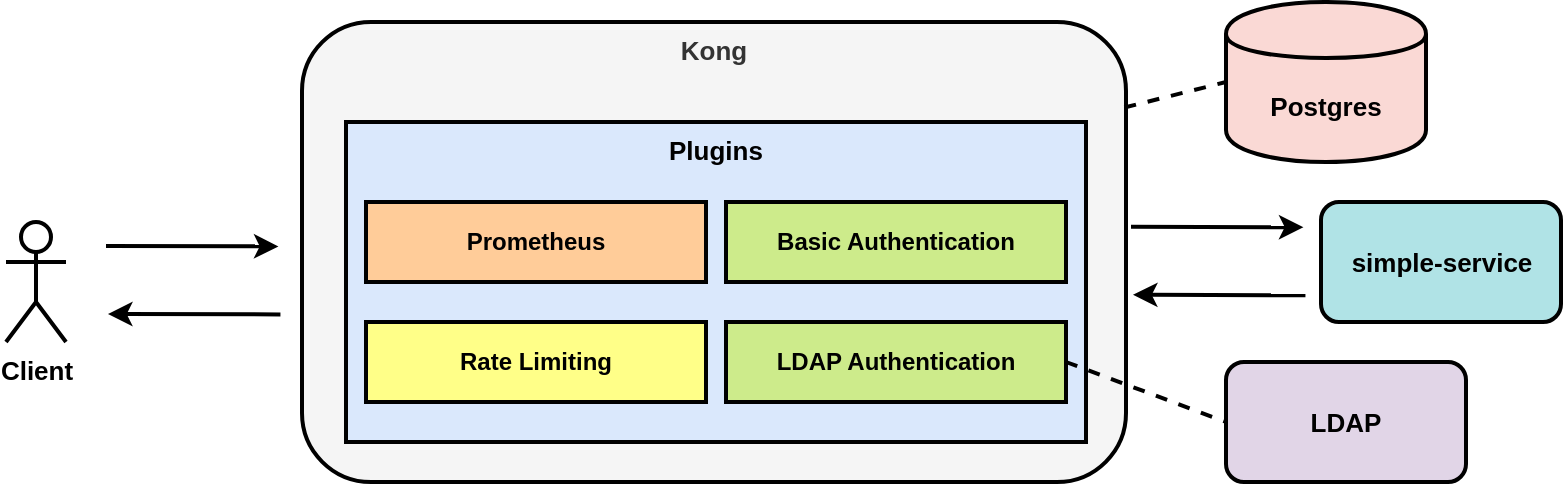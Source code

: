 <mxfile version="20.4.0" type="device"><diagram id="ZU-MeTv5s00fmjheHYk7" name="Page-1"><mxGraphModel dx="946" dy="625" grid="1" gridSize="10" guides="1" tooltips="1" connect="1" arrows="1" fold="1" page="1" pageScale="1" pageWidth="850" pageHeight="1100" math="0" shadow="0"><root><mxCell id="0"/><mxCell id="1" parent="0"/><mxCell id="IJrA8FHEk4qvtggIFpCk-1" value="&lt;b&gt;&lt;font style=&quot;font-size: 13px&quot;&gt;Client&lt;/font&gt;&lt;/b&gt;" style="shape=umlActor;verticalLabelPosition=bottom;labelBackgroundColor=#ffffff;verticalAlign=top;html=1;outlineConnect=0;strokeWidth=2;" parent="1" vertex="1"><mxGeometry x="40" y="120" width="30" height="60" as="geometry"/></mxCell><mxCell id="IJrA8FHEk4qvtggIFpCk-7" value="&lt;b&gt;&lt;font style=&quot;font-size: 13px&quot;&gt;simple-service&lt;/font&gt;&lt;/b&gt;" style="rounded=1;whiteSpace=wrap;html=1;fillColor=#b0e3e6;strokeWidth=2;" parent="1" vertex="1"><mxGeometry x="697.5" y="110" width="120" height="60" as="geometry"/></mxCell><mxCell id="IJrA8FHEk4qvtggIFpCk-8" value="&lt;b&gt;&lt;font style=&quot;font-size: 13px&quot;&gt;LDAP&lt;/font&gt;&lt;/b&gt;" style="rounded=1;whiteSpace=wrap;html=1;fillColor=#e1d5e7;strokeWidth=2;" parent="1" vertex="1"><mxGeometry x="650" y="190" width="120" height="60" as="geometry"/></mxCell><mxCell id="IJrA8FHEk4qvtggIFpCk-9" value="" style="endArrow=classic;html=1;entryX=-0.018;entryY=0.324;entryDx=0;entryDy=0;entryPerimeter=0;strokeWidth=2;" parent="1" edge="1"><mxGeometry width="50" height="50" relative="1" as="geometry"><mxPoint x="90" y="132" as="sourcePoint"/><mxPoint x="176.22" y="132.2" as="targetPoint"/></mxGeometry></mxCell><mxCell id="IJrA8FHEk4qvtggIFpCk-11" value="" style="endArrow=none;html=1;entryX=-0.018;entryY=0.324;entryDx=0;entryDy=0;entryPerimeter=0;startArrow=classic;startFill=1;endFill=0;strokeWidth=2;" parent="1" edge="1"><mxGeometry width="50" height="50" relative="1" as="geometry"><mxPoint x="91" y="166.0" as="sourcePoint"/><mxPoint x="177.22" y="166.2" as="targetPoint"/></mxGeometry></mxCell><mxCell id="IJrA8FHEk4qvtggIFpCk-12" value="&lt;b&gt;&lt;font style=&quot;font-size: 13px&quot;&gt;Kong&lt;/font&gt;&lt;/b&gt;" style="rounded=1;whiteSpace=wrap;html=1;verticalAlign=top;fillColor=#f5f5f5;fontColor=#333333;strokeWidth=2;" parent="1" vertex="1"><mxGeometry x="188" y="20" width="412" height="230" as="geometry"/></mxCell><mxCell id="IJrA8FHEk4qvtggIFpCk-13" value="Plugins" style="rounded=0;whiteSpace=wrap;html=1;verticalAlign=top;fillColor=#dae8fc;fontStyle=1;fontSize=13;strokeWidth=2;" parent="1" vertex="1"><mxGeometry x="210" y="70" width="370" height="160" as="geometry"/></mxCell><mxCell id="IJrA8FHEk4qvtggIFpCk-14" value="LDAP Authentication" style="rounded=0;whiteSpace=wrap;html=1;fillColor=#cdeb8b;fontStyle=1;strokeWidth=2;" parent="1" vertex="1"><mxGeometry x="400" y="170" width="170" height="40" as="geometry"/></mxCell><mxCell id="IJrA8FHEk4qvtggIFpCk-15" value="Basic Authentication" style="rounded=0;whiteSpace=wrap;html=1;fillColor=#cdeb8b;fontStyle=1;strokeWidth=2;" parent="1" vertex="1"><mxGeometry x="400" y="110" width="170" height="40" as="geometry"/></mxCell><mxCell id="IJrA8FHEk4qvtggIFpCk-16" value="Rate Limiting" style="rounded=0;whiteSpace=wrap;html=1;fillColor=#ffff88;fontStyle=1;strokeWidth=2;" parent="1" vertex="1"><mxGeometry x="220" y="170" width="170" height="40" as="geometry"/></mxCell><mxCell id="IJrA8FHEk4qvtggIFpCk-17" value="Prometheus" style="rounded=0;whiteSpace=wrap;html=1;fillColor=#ffcc99;fontStyle=1;strokeWidth=2;" parent="1" vertex="1"><mxGeometry x="220" y="110" width="170" height="40" as="geometry"/></mxCell><mxCell id="IJrA8FHEk4qvtggIFpCk-19" value="" style="endArrow=classic;html=1;entryX=-0.018;entryY=0.324;entryDx=0;entryDy=0;entryPerimeter=0;strokeWidth=2;" parent="1" edge="1"><mxGeometry width="50" height="50" relative="1" as="geometry"><mxPoint x="602.5" y="122.41" as="sourcePoint"/><mxPoint x="688.72" y="122.61" as="targetPoint"/></mxGeometry></mxCell><mxCell id="IJrA8FHEk4qvtggIFpCk-20" value="" style="endArrow=none;html=1;entryX=-0.018;entryY=0.324;entryDx=0;entryDy=0;entryPerimeter=0;startArrow=classic;startFill=1;endFill=0;strokeWidth=2;" parent="1" edge="1"><mxGeometry width="50" height="50" relative="1" as="geometry"><mxPoint x="603.5" y="156.41" as="sourcePoint"/><mxPoint x="689.72" y="156.61" as="targetPoint"/></mxGeometry></mxCell><mxCell id="IJrA8FHEk4qvtggIFpCk-21" value="" style="endArrow=none;dashed=1;html=1;exitX=1;exitY=0.5;exitDx=0;exitDy=0;entryX=0;entryY=0.5;entryDx=0;entryDy=0;strokeWidth=2;" parent="1" source="IJrA8FHEk4qvtggIFpCk-14" target="IJrA8FHEk4qvtggIFpCk-8" edge="1"><mxGeometry width="50" height="50" relative="1" as="geometry"><mxPoint x="630" y="370" as="sourcePoint"/><mxPoint x="680" y="320" as="targetPoint"/></mxGeometry></mxCell><mxCell id="cWYeuun8CgIElFOOrCJT-1" value="&lt;font size=&quot;1&quot;&gt;&lt;b style=&quot;font-size: 13px&quot;&gt;Postgres&lt;/b&gt;&lt;/font&gt;" style="shape=cylinder;whiteSpace=wrap;html=1;boundedLbl=1;backgroundOutline=1;strokeWidth=2;fillColor=#fad9d5;" parent="1" vertex="1"><mxGeometry x="650" y="10" width="100" height="80" as="geometry"/></mxCell><mxCell id="cWYeuun8CgIElFOOrCJT-2" value="" style="endArrow=none;dashed=1;html=1;exitX=0.998;exitY=0.186;exitDx=0;exitDy=0;entryX=0;entryY=0.5;entryDx=0;entryDy=0;strokeWidth=2;exitPerimeter=0;" parent="1" source="IJrA8FHEk4qvtggIFpCk-12" target="cWYeuun8CgIElFOOrCJT-1" edge="1"><mxGeometry width="50" height="50" relative="1" as="geometry"><mxPoint x="490" y="250" as="sourcePoint"/><mxPoint x="660" y="250" as="targetPoint"/></mxGeometry></mxCell></root></mxGraphModel></diagram></mxfile>